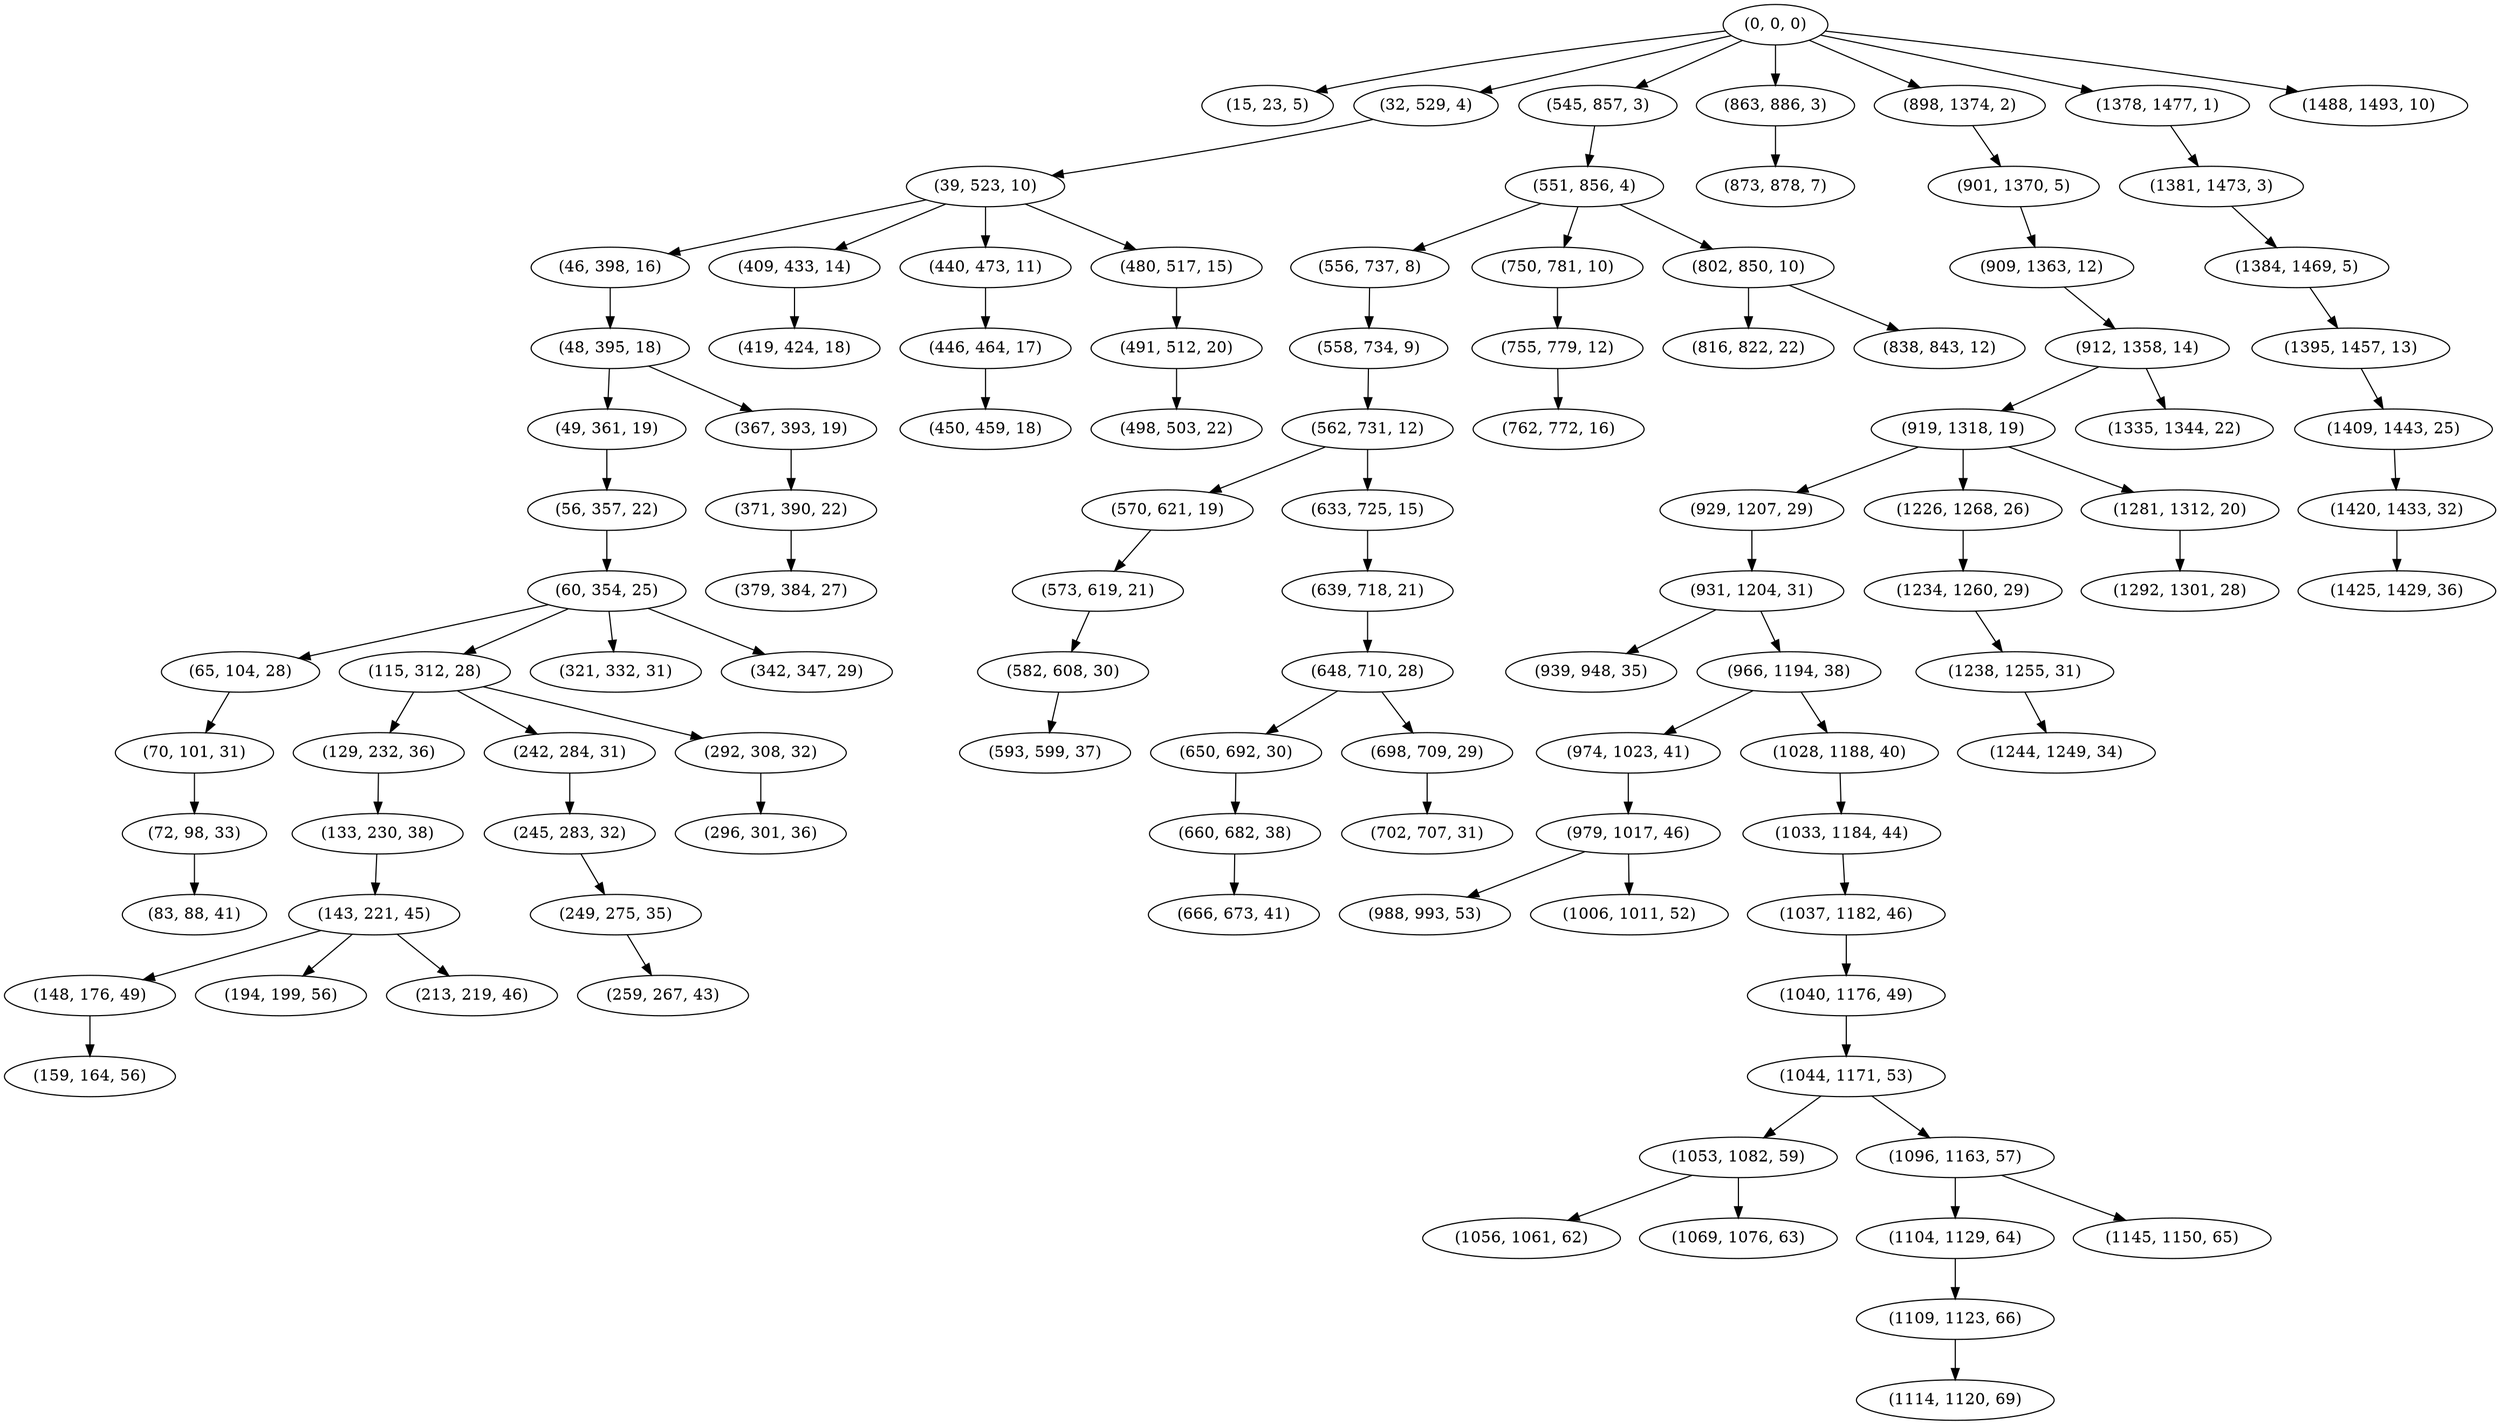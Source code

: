 digraph tree {
    "(0, 0, 0)";
    "(15, 23, 5)";
    "(32, 529, 4)";
    "(39, 523, 10)";
    "(46, 398, 16)";
    "(48, 395, 18)";
    "(49, 361, 19)";
    "(56, 357, 22)";
    "(60, 354, 25)";
    "(65, 104, 28)";
    "(70, 101, 31)";
    "(72, 98, 33)";
    "(83, 88, 41)";
    "(115, 312, 28)";
    "(129, 232, 36)";
    "(133, 230, 38)";
    "(143, 221, 45)";
    "(148, 176, 49)";
    "(159, 164, 56)";
    "(194, 199, 56)";
    "(213, 219, 46)";
    "(242, 284, 31)";
    "(245, 283, 32)";
    "(249, 275, 35)";
    "(259, 267, 43)";
    "(292, 308, 32)";
    "(296, 301, 36)";
    "(321, 332, 31)";
    "(342, 347, 29)";
    "(367, 393, 19)";
    "(371, 390, 22)";
    "(379, 384, 27)";
    "(409, 433, 14)";
    "(419, 424, 18)";
    "(440, 473, 11)";
    "(446, 464, 17)";
    "(450, 459, 18)";
    "(480, 517, 15)";
    "(491, 512, 20)";
    "(498, 503, 22)";
    "(545, 857, 3)";
    "(551, 856, 4)";
    "(556, 737, 8)";
    "(558, 734, 9)";
    "(562, 731, 12)";
    "(570, 621, 19)";
    "(573, 619, 21)";
    "(582, 608, 30)";
    "(593, 599, 37)";
    "(633, 725, 15)";
    "(639, 718, 21)";
    "(648, 710, 28)";
    "(650, 692, 30)";
    "(660, 682, 38)";
    "(666, 673, 41)";
    "(698, 709, 29)";
    "(702, 707, 31)";
    "(750, 781, 10)";
    "(755, 779, 12)";
    "(762, 772, 16)";
    "(802, 850, 10)";
    "(816, 822, 22)";
    "(838, 843, 12)";
    "(863, 886, 3)";
    "(873, 878, 7)";
    "(898, 1374, 2)";
    "(901, 1370, 5)";
    "(909, 1363, 12)";
    "(912, 1358, 14)";
    "(919, 1318, 19)";
    "(929, 1207, 29)";
    "(931, 1204, 31)";
    "(939, 948, 35)";
    "(966, 1194, 38)";
    "(974, 1023, 41)";
    "(979, 1017, 46)";
    "(988, 993, 53)";
    "(1006, 1011, 52)";
    "(1028, 1188, 40)";
    "(1033, 1184, 44)";
    "(1037, 1182, 46)";
    "(1040, 1176, 49)";
    "(1044, 1171, 53)";
    "(1053, 1082, 59)";
    "(1056, 1061, 62)";
    "(1069, 1076, 63)";
    "(1096, 1163, 57)";
    "(1104, 1129, 64)";
    "(1109, 1123, 66)";
    "(1114, 1120, 69)";
    "(1145, 1150, 65)";
    "(1226, 1268, 26)";
    "(1234, 1260, 29)";
    "(1238, 1255, 31)";
    "(1244, 1249, 34)";
    "(1281, 1312, 20)";
    "(1292, 1301, 28)";
    "(1335, 1344, 22)";
    "(1378, 1477, 1)";
    "(1381, 1473, 3)";
    "(1384, 1469, 5)";
    "(1395, 1457, 13)";
    "(1409, 1443, 25)";
    "(1420, 1433, 32)";
    "(1425, 1429, 36)";
    "(1488, 1493, 10)";
    "(0, 0, 0)" -> "(15, 23, 5)";
    "(0, 0, 0)" -> "(32, 529, 4)";
    "(0, 0, 0)" -> "(545, 857, 3)";
    "(0, 0, 0)" -> "(863, 886, 3)";
    "(0, 0, 0)" -> "(898, 1374, 2)";
    "(0, 0, 0)" -> "(1378, 1477, 1)";
    "(0, 0, 0)" -> "(1488, 1493, 10)";
    "(32, 529, 4)" -> "(39, 523, 10)";
    "(39, 523, 10)" -> "(46, 398, 16)";
    "(39, 523, 10)" -> "(409, 433, 14)";
    "(39, 523, 10)" -> "(440, 473, 11)";
    "(39, 523, 10)" -> "(480, 517, 15)";
    "(46, 398, 16)" -> "(48, 395, 18)";
    "(48, 395, 18)" -> "(49, 361, 19)";
    "(48, 395, 18)" -> "(367, 393, 19)";
    "(49, 361, 19)" -> "(56, 357, 22)";
    "(56, 357, 22)" -> "(60, 354, 25)";
    "(60, 354, 25)" -> "(65, 104, 28)";
    "(60, 354, 25)" -> "(115, 312, 28)";
    "(60, 354, 25)" -> "(321, 332, 31)";
    "(60, 354, 25)" -> "(342, 347, 29)";
    "(65, 104, 28)" -> "(70, 101, 31)";
    "(70, 101, 31)" -> "(72, 98, 33)";
    "(72, 98, 33)" -> "(83, 88, 41)";
    "(115, 312, 28)" -> "(129, 232, 36)";
    "(115, 312, 28)" -> "(242, 284, 31)";
    "(115, 312, 28)" -> "(292, 308, 32)";
    "(129, 232, 36)" -> "(133, 230, 38)";
    "(133, 230, 38)" -> "(143, 221, 45)";
    "(143, 221, 45)" -> "(148, 176, 49)";
    "(143, 221, 45)" -> "(194, 199, 56)";
    "(143, 221, 45)" -> "(213, 219, 46)";
    "(148, 176, 49)" -> "(159, 164, 56)";
    "(242, 284, 31)" -> "(245, 283, 32)";
    "(245, 283, 32)" -> "(249, 275, 35)";
    "(249, 275, 35)" -> "(259, 267, 43)";
    "(292, 308, 32)" -> "(296, 301, 36)";
    "(367, 393, 19)" -> "(371, 390, 22)";
    "(371, 390, 22)" -> "(379, 384, 27)";
    "(409, 433, 14)" -> "(419, 424, 18)";
    "(440, 473, 11)" -> "(446, 464, 17)";
    "(446, 464, 17)" -> "(450, 459, 18)";
    "(480, 517, 15)" -> "(491, 512, 20)";
    "(491, 512, 20)" -> "(498, 503, 22)";
    "(545, 857, 3)" -> "(551, 856, 4)";
    "(551, 856, 4)" -> "(556, 737, 8)";
    "(551, 856, 4)" -> "(750, 781, 10)";
    "(551, 856, 4)" -> "(802, 850, 10)";
    "(556, 737, 8)" -> "(558, 734, 9)";
    "(558, 734, 9)" -> "(562, 731, 12)";
    "(562, 731, 12)" -> "(570, 621, 19)";
    "(562, 731, 12)" -> "(633, 725, 15)";
    "(570, 621, 19)" -> "(573, 619, 21)";
    "(573, 619, 21)" -> "(582, 608, 30)";
    "(582, 608, 30)" -> "(593, 599, 37)";
    "(633, 725, 15)" -> "(639, 718, 21)";
    "(639, 718, 21)" -> "(648, 710, 28)";
    "(648, 710, 28)" -> "(650, 692, 30)";
    "(648, 710, 28)" -> "(698, 709, 29)";
    "(650, 692, 30)" -> "(660, 682, 38)";
    "(660, 682, 38)" -> "(666, 673, 41)";
    "(698, 709, 29)" -> "(702, 707, 31)";
    "(750, 781, 10)" -> "(755, 779, 12)";
    "(755, 779, 12)" -> "(762, 772, 16)";
    "(802, 850, 10)" -> "(816, 822, 22)";
    "(802, 850, 10)" -> "(838, 843, 12)";
    "(863, 886, 3)" -> "(873, 878, 7)";
    "(898, 1374, 2)" -> "(901, 1370, 5)";
    "(901, 1370, 5)" -> "(909, 1363, 12)";
    "(909, 1363, 12)" -> "(912, 1358, 14)";
    "(912, 1358, 14)" -> "(919, 1318, 19)";
    "(912, 1358, 14)" -> "(1335, 1344, 22)";
    "(919, 1318, 19)" -> "(929, 1207, 29)";
    "(919, 1318, 19)" -> "(1226, 1268, 26)";
    "(919, 1318, 19)" -> "(1281, 1312, 20)";
    "(929, 1207, 29)" -> "(931, 1204, 31)";
    "(931, 1204, 31)" -> "(939, 948, 35)";
    "(931, 1204, 31)" -> "(966, 1194, 38)";
    "(966, 1194, 38)" -> "(974, 1023, 41)";
    "(966, 1194, 38)" -> "(1028, 1188, 40)";
    "(974, 1023, 41)" -> "(979, 1017, 46)";
    "(979, 1017, 46)" -> "(988, 993, 53)";
    "(979, 1017, 46)" -> "(1006, 1011, 52)";
    "(1028, 1188, 40)" -> "(1033, 1184, 44)";
    "(1033, 1184, 44)" -> "(1037, 1182, 46)";
    "(1037, 1182, 46)" -> "(1040, 1176, 49)";
    "(1040, 1176, 49)" -> "(1044, 1171, 53)";
    "(1044, 1171, 53)" -> "(1053, 1082, 59)";
    "(1044, 1171, 53)" -> "(1096, 1163, 57)";
    "(1053, 1082, 59)" -> "(1056, 1061, 62)";
    "(1053, 1082, 59)" -> "(1069, 1076, 63)";
    "(1096, 1163, 57)" -> "(1104, 1129, 64)";
    "(1096, 1163, 57)" -> "(1145, 1150, 65)";
    "(1104, 1129, 64)" -> "(1109, 1123, 66)";
    "(1109, 1123, 66)" -> "(1114, 1120, 69)";
    "(1226, 1268, 26)" -> "(1234, 1260, 29)";
    "(1234, 1260, 29)" -> "(1238, 1255, 31)";
    "(1238, 1255, 31)" -> "(1244, 1249, 34)";
    "(1281, 1312, 20)" -> "(1292, 1301, 28)";
    "(1378, 1477, 1)" -> "(1381, 1473, 3)";
    "(1381, 1473, 3)" -> "(1384, 1469, 5)";
    "(1384, 1469, 5)" -> "(1395, 1457, 13)";
    "(1395, 1457, 13)" -> "(1409, 1443, 25)";
    "(1409, 1443, 25)" -> "(1420, 1433, 32)";
    "(1420, 1433, 32)" -> "(1425, 1429, 36)";
}
